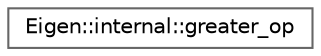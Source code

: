 digraph "类继承关系图"
{
 // LATEX_PDF_SIZE
  bgcolor="transparent";
  edge [fontname=Helvetica,fontsize=10,labelfontname=Helvetica,labelfontsize=10];
  node [fontname=Helvetica,fontsize=10,shape=box,height=0.2,width=0.4];
  rankdir="LR";
  Node0 [id="Node000000",label="Eigen::internal::greater_op",height=0.2,width=0.4,color="grey40", fillcolor="white", style="filled",URL="$struct_eigen_1_1internal_1_1greater__op.html",tooltip=" "];
}
